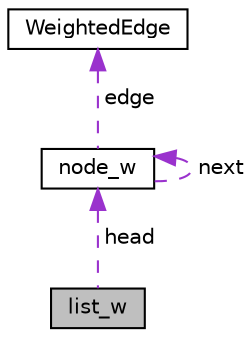 digraph "list_w"
{
 // LATEX_PDF_SIZE
  edge [fontname="Helvetica",fontsize="10",labelfontname="Helvetica",labelfontsize="10"];
  node [fontname="Helvetica",fontsize="10",shape=record];
  Node1 [label="list_w",height=0.2,width=0.4,color="black", fillcolor="grey75", style="filled", fontcolor="black",tooltip="Estrutura da lista encadeada dinâmica."];
  Node2 -> Node1 [dir="back",color="darkorchid3",fontsize="10",style="dashed",label=" head" ,fontname="Helvetica"];
  Node2 [label="node_w",height=0.2,width=0.4,color="black", fillcolor="white", style="filled",URL="$structnode__w.html",tooltip="Estrutura de nó para navegação da lista dinâmica."];
  Node3 -> Node2 [dir="back",color="darkorchid3",fontsize="10",style="dashed",label=" edge" ,fontname="Helvetica"];
  Node3 [label="WeightedEdge",height=0.2,width=0.4,color="black", fillcolor="white", style="filled",URL="$structWeightedEdge.html",tooltip=" "];
  Node2 -> Node2 [dir="back",color="darkorchid3",fontsize="10",style="dashed",label=" next" ,fontname="Helvetica"];
}
